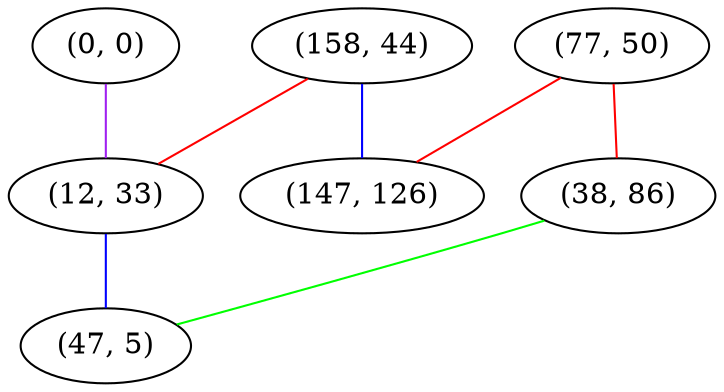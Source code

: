 graph "" {
"(158, 44)";
"(0, 0)";
"(12, 33)";
"(77, 50)";
"(38, 86)";
"(47, 5)";
"(147, 126)";
"(158, 44)" -- "(12, 33)"  [color=red, key=0, weight=1];
"(158, 44)" -- "(147, 126)"  [color=blue, key=0, weight=3];
"(0, 0)" -- "(12, 33)"  [color=purple, key=0, weight=4];
"(12, 33)" -- "(47, 5)"  [color=blue, key=0, weight=3];
"(77, 50)" -- "(147, 126)"  [color=red, key=0, weight=1];
"(77, 50)" -- "(38, 86)"  [color=red, key=0, weight=1];
"(38, 86)" -- "(47, 5)"  [color=green, key=0, weight=2];
}
